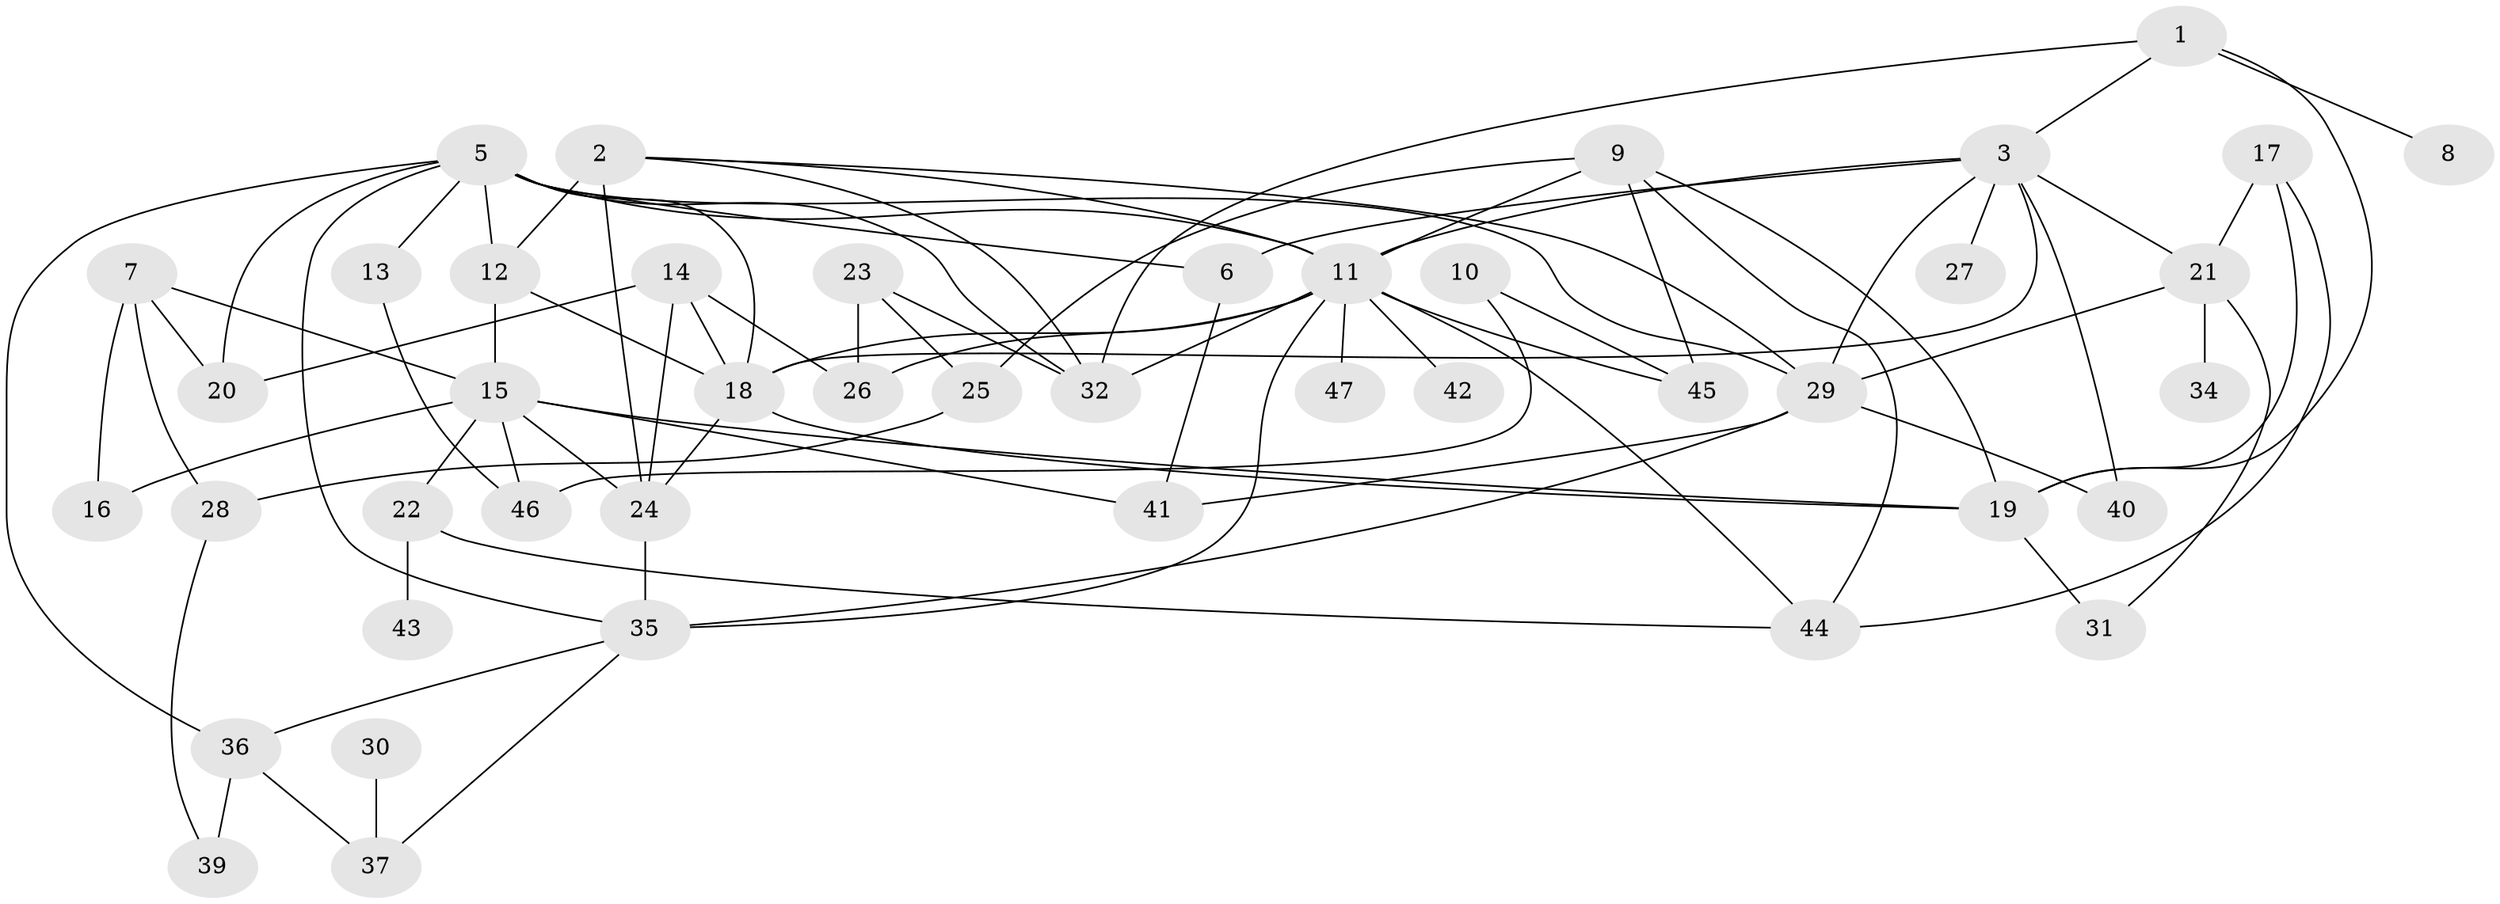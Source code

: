 // original degree distribution, {3: 0.25806451612903225, 2: 0.17204301075268819, 5: 0.08602150537634409, 0: 0.03225806451612903, 6: 0.053763440860215055, 4: 0.15053763440860216, 1: 0.1935483870967742, 7: 0.043010752688172046, 8: 0.010752688172043012}
// Generated by graph-tools (version 1.1) at 2025/48/03/04/25 22:48:31]
// undirected, 44 vertices, 84 edges
graph export_dot {
  node [color=gray90,style=filled];
  1;
  2;
  3;
  5;
  6;
  7;
  8;
  9;
  10;
  11;
  12;
  13;
  14;
  15;
  16;
  17;
  18;
  19;
  20;
  21;
  22;
  23;
  24;
  25;
  26;
  27;
  28;
  29;
  30;
  31;
  32;
  34;
  35;
  36;
  37;
  39;
  40;
  41;
  42;
  43;
  44;
  45;
  46;
  47;
  1 -- 3 [weight=1.0];
  1 -- 8 [weight=1.0];
  1 -- 19 [weight=1.0];
  1 -- 32 [weight=1.0];
  2 -- 11 [weight=1.0];
  2 -- 12 [weight=1.0];
  2 -- 24 [weight=3.0];
  2 -- 29 [weight=1.0];
  2 -- 32 [weight=1.0];
  3 -- 6 [weight=2.0];
  3 -- 11 [weight=1.0];
  3 -- 18 [weight=2.0];
  3 -- 21 [weight=1.0];
  3 -- 27 [weight=1.0];
  3 -- 29 [weight=1.0];
  3 -- 40 [weight=1.0];
  5 -- 6 [weight=1.0];
  5 -- 11 [weight=1.0];
  5 -- 12 [weight=1.0];
  5 -- 13 [weight=1.0];
  5 -- 18 [weight=1.0];
  5 -- 20 [weight=1.0];
  5 -- 29 [weight=1.0];
  5 -- 32 [weight=1.0];
  5 -- 35 [weight=2.0];
  5 -- 36 [weight=1.0];
  6 -- 41 [weight=1.0];
  7 -- 15 [weight=1.0];
  7 -- 16 [weight=1.0];
  7 -- 20 [weight=1.0];
  7 -- 28 [weight=1.0];
  9 -- 11 [weight=1.0];
  9 -- 19 [weight=1.0];
  9 -- 25 [weight=1.0];
  9 -- 44 [weight=1.0];
  9 -- 45 [weight=1.0];
  10 -- 45 [weight=1.0];
  10 -- 46 [weight=1.0];
  11 -- 18 [weight=2.0];
  11 -- 26 [weight=1.0];
  11 -- 32 [weight=1.0];
  11 -- 35 [weight=2.0];
  11 -- 42 [weight=1.0];
  11 -- 44 [weight=1.0];
  11 -- 45 [weight=1.0];
  11 -- 47 [weight=1.0];
  12 -- 15 [weight=2.0];
  12 -- 18 [weight=1.0];
  13 -- 46 [weight=1.0];
  14 -- 18 [weight=2.0];
  14 -- 20 [weight=1.0];
  14 -- 24 [weight=1.0];
  14 -- 26 [weight=1.0];
  15 -- 16 [weight=1.0];
  15 -- 19 [weight=1.0];
  15 -- 22 [weight=2.0];
  15 -- 24 [weight=1.0];
  15 -- 41 [weight=1.0];
  15 -- 46 [weight=1.0];
  17 -- 19 [weight=2.0];
  17 -- 21 [weight=1.0];
  17 -- 44 [weight=1.0];
  18 -- 19 [weight=2.0];
  18 -- 24 [weight=1.0];
  19 -- 31 [weight=1.0];
  21 -- 29 [weight=1.0];
  21 -- 31 [weight=1.0];
  21 -- 34 [weight=1.0];
  22 -- 43 [weight=1.0];
  22 -- 44 [weight=1.0];
  23 -- 25 [weight=1.0];
  23 -- 26 [weight=1.0];
  23 -- 32 [weight=1.0];
  24 -- 35 [weight=1.0];
  25 -- 28 [weight=1.0];
  28 -- 39 [weight=1.0];
  29 -- 35 [weight=2.0];
  29 -- 40 [weight=1.0];
  29 -- 41 [weight=1.0];
  30 -- 37 [weight=1.0];
  35 -- 36 [weight=1.0];
  35 -- 37 [weight=1.0];
  36 -- 37 [weight=1.0];
  36 -- 39 [weight=1.0];
}
